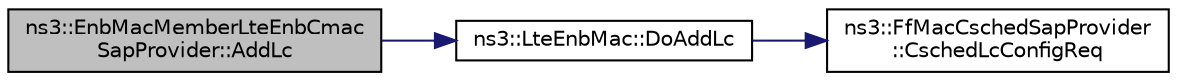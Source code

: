 digraph "ns3::EnbMacMemberLteEnbCmacSapProvider::AddLc"
{
 // LATEX_PDF_SIZE
  edge [fontname="Helvetica",fontsize="10",labelfontname="Helvetica",labelfontsize="10"];
  node [fontname="Helvetica",fontsize="10",shape=record];
  rankdir="LR";
  Node1 [label="ns3::EnbMacMemberLteEnbCmac\lSapProvider::AddLc",height=0.2,width=0.4,color="black", fillcolor="grey75", style="filled", fontcolor="black",tooltip="Add a new logical channel."];
  Node1 -> Node2 [color="midnightblue",fontsize="10",style="solid",fontname="Helvetica"];
  Node2 [label="ns3::LteEnbMac::DoAddLc",height=0.2,width=0.4,color="black", fillcolor="white", style="filled",URL="$classns3_1_1_lte_enb_mac.html#aafa6a2a0f3507fb9849b642b7964969b",tooltip="Add LC function."];
  Node2 -> Node3 [color="midnightblue",fontsize="10",style="solid",fontname="Helvetica"];
  Node3 [label="ns3::FfMacCschedSapProvider\l::CschedLcConfigReq",height=0.2,width=0.4,color="black", fillcolor="white", style="filled",URL="$classns3_1_1_ff_mac_csched_sap_provider.html#ad80e0e37f90887055ac79ccad7d2ba2f",tooltip="CSCHED_LC_CONFIG_REQ."];
}
